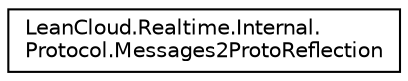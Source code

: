 digraph "Graphical Class Hierarchy"
{
  edge [fontname="Helvetica",fontsize="10",labelfontname="Helvetica",labelfontsize="10"];
  node [fontname="Helvetica",fontsize="10",shape=record];
  rankdir="LR";
  Node1 [label="LeanCloud.Realtime.Internal.\lProtocol.Messages2ProtoReflection",height=0.2,width=0.4,color="black", fillcolor="white", style="filled",URL="$classLeanCloud_1_1Realtime_1_1Internal_1_1Protocol_1_1Messages2ProtoReflection.html",tooltip="Holder for reflection information generated from messages2.proto.orig"];
}
